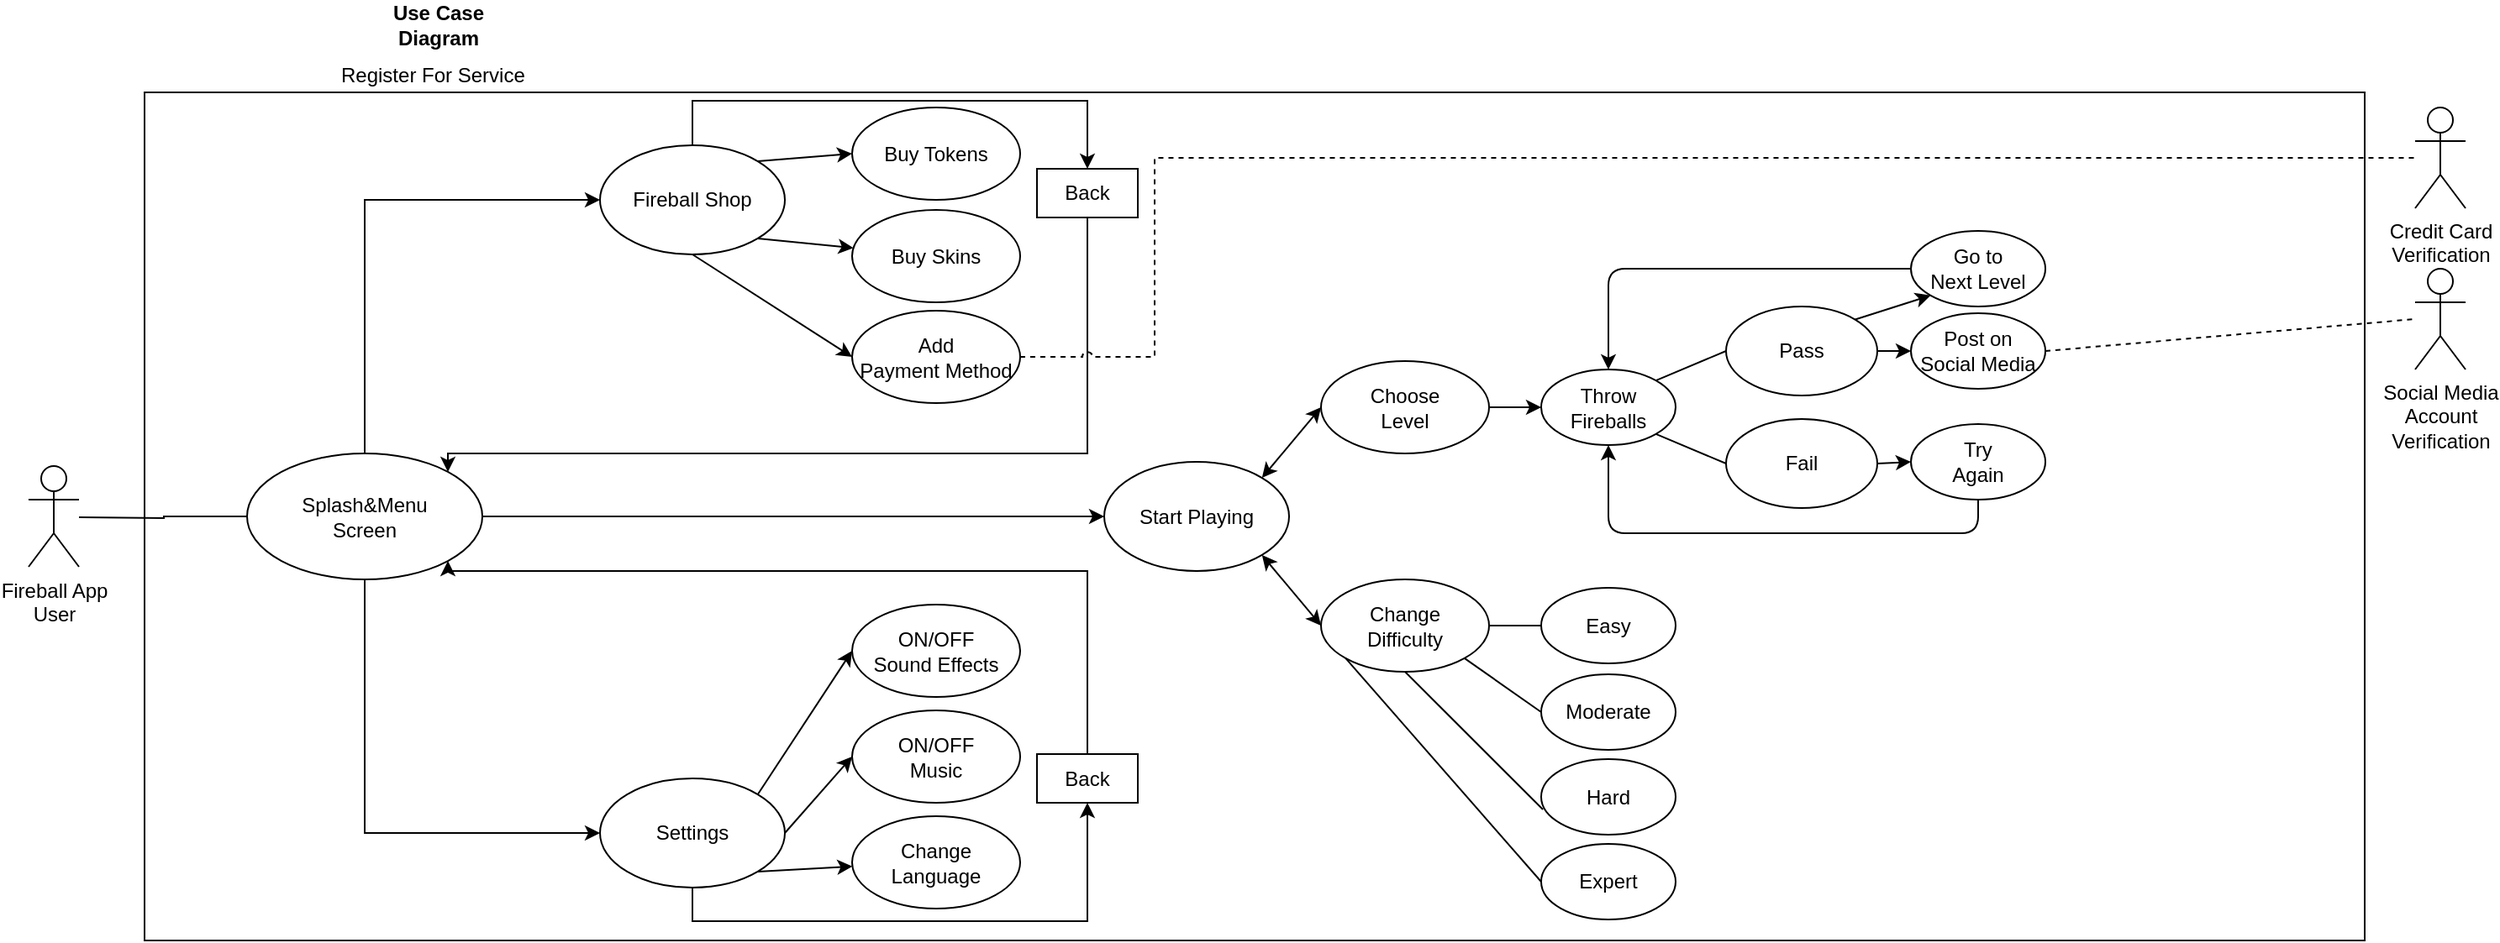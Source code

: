 <mxfile version="12.0.2" type="github" pages="3"><diagram id="cTUbQOvWyG2B0Lr92bh5" name="Use Case Diagram"><mxGraphModel dx="854" dy="436" grid="1" gridSize="10" guides="1" tooltips="1" connect="1" arrows="1" fold="1" page="1" pageScale="1" pageWidth="850" pageHeight="1100" math="0" shadow="0"><root><mxCell id="0"/><mxCell id="1" parent="0"/><mxCell id="_4yedkVjWcVxBJYHYsd4-2" value="Fireball App&lt;br&gt;User" style="shape=umlActor;verticalLabelPosition=bottom;labelBackgroundColor=#ffffff;verticalAlign=top;html=1;outlineConnect=0;fillColor=none;" vertex="1" parent="1"><mxGeometry x="140" y="507.5" width="30" height="60" as="geometry"/></mxCell><mxCell id="_4yedkVjWcVxBJYHYsd4-3" value="" style="rounded=0;whiteSpace=wrap;html=1;fillColor=none;" vertex="1" parent="1"><mxGeometry x="209" y="285" width="1321" height="505" as="geometry"/></mxCell><mxCell id="6F56PXVnFlKJZlSxRuzO-10" style="edgeStyle=orthogonalEdgeStyle;rounded=0;orthogonalLoop=1;jettySize=auto;html=1;exitX=0;exitY=0.5;exitDx=0;exitDy=0;endArrow=none;endFill=0;" edge="1" parent="1" source="_4yedkVjWcVxBJYHYsd4-5"><mxGeometry relative="1" as="geometry"><mxPoint x="170" y="538" as="targetPoint"/></mxGeometry></mxCell><mxCell id="6F56PXVnFlKJZlSxRuzO-11" style="edgeStyle=orthogonalEdgeStyle;rounded=0;orthogonalLoop=1;jettySize=auto;html=1;exitX=0.5;exitY=0;exitDx=0;exitDy=0;entryX=0;entryY=0.5;entryDx=0;entryDy=0;endArrow=classic;endFill=1;" edge="1" parent="1" source="_4yedkVjWcVxBJYHYsd4-5" target="6F56PXVnFlKJZlSxRuzO-8"><mxGeometry relative="1" as="geometry"/></mxCell><mxCell id="6F56PXVnFlKJZlSxRuzO-12" style="edgeStyle=orthogonalEdgeStyle;rounded=0;orthogonalLoop=1;jettySize=auto;html=1;exitX=0.5;exitY=1;exitDx=0;exitDy=0;entryX=0;entryY=0.5;entryDx=0;entryDy=0;endArrow=classic;endFill=1;" edge="1" parent="1" source="_4yedkVjWcVxBJYHYsd4-5" target="6F56PXVnFlKJZlSxRuzO-9"><mxGeometry relative="1" as="geometry"/></mxCell><mxCell id="6F56PXVnFlKJZlSxRuzO-13" style="edgeStyle=orthogonalEdgeStyle;rounded=0;orthogonalLoop=1;jettySize=auto;html=1;exitX=1;exitY=0.5;exitDx=0;exitDy=0;entryX=0;entryY=0.5;entryDx=0;entryDy=0;endArrow=classic;endFill=1;" edge="1" parent="1" source="_4yedkVjWcVxBJYHYsd4-5" target="6F56PXVnFlKJZlSxRuzO-3"><mxGeometry relative="1" as="geometry"/></mxCell><mxCell id="_4yedkVjWcVxBJYHYsd4-5" value="Splash&amp;amp;Menu&lt;br&gt;Screen" style="ellipse;whiteSpace=wrap;html=1;fillColor=none;" vertex="1" parent="1"><mxGeometry x="270" y="500" width="140" height="75" as="geometry"/></mxCell><mxCell id="_4yedkVjWcVxBJYHYsd4-6" value="Register For Service" style="text;html=1;resizable=0;points=[];autosize=1;align=left;verticalAlign=top;spacingTop=-4;" vertex="1" parent="1"><mxGeometry x="323.5" y="265" width="120" height="20" as="geometry"/></mxCell><mxCell id="_4yedkVjWcVxBJYHYsd4-11" value="Credit Card&lt;br&gt;Verification" style="shape=umlActor;verticalLabelPosition=bottom;labelBackgroundColor=#ffffff;verticalAlign=top;html=1;outlineConnect=0;fillColor=none;" vertex="1" parent="1"><mxGeometry x="1560" y="294" width="30" height="60" as="geometry"/></mxCell><mxCell id="_4yedkVjWcVxBJYHYsd4-23" value="Use Case Diagram" style="text;html=1;strokeColor=none;fillColor=none;align=center;verticalAlign=middle;whiteSpace=wrap;rounded=0;fontStyle=1" vertex="1" parent="1"><mxGeometry x="338.5" y="235" width="90" height="20" as="geometry"/></mxCell><mxCell id="6F56PXVnFlKJZlSxRuzO-53" style="edgeStyle=orthogonalEdgeStyle;rounded=1;jumpStyle=none;orthogonalLoop=1;jettySize=auto;html=1;exitX=1;exitY=1;exitDx=0;exitDy=0;entryX=1;entryY=1;entryDx=0;entryDy=0;endArrow=none;endFill=0;strokeColor=#000000;curved=1;" edge="1" parent="1" source="6F56PXVnFlKJZlSxRuzO-3" target="6F56PXVnFlKJZlSxRuzO-3"><mxGeometry relative="1" as="geometry"/></mxCell><mxCell id="6F56PXVnFlKJZlSxRuzO-3" value="Start Playing" style="ellipse;whiteSpace=wrap;html=1;fillColor=none;" vertex="1" parent="1"><mxGeometry x="780" y="505" width="110" height="65" as="geometry"/></mxCell><mxCell id="6F56PXVnFlKJZlSxRuzO-27" style="edgeStyle=none;rounded=0;orthogonalLoop=1;jettySize=auto;html=1;exitX=1;exitY=0;exitDx=0;exitDy=0;entryX=0;entryY=0.5;entryDx=0;entryDy=0;endArrow=classic;endFill=1;" edge="1" parent="1" source="6F56PXVnFlKJZlSxRuzO-8" target="6F56PXVnFlKJZlSxRuzO-17"><mxGeometry relative="1" as="geometry"/></mxCell><mxCell id="6F56PXVnFlKJZlSxRuzO-28" style="edgeStyle=none;rounded=0;orthogonalLoop=1;jettySize=auto;html=1;exitX=1;exitY=1;exitDx=0;exitDy=0;endArrow=classic;endFill=1;" edge="1" parent="1" source="6F56PXVnFlKJZlSxRuzO-8" target="6F56PXVnFlKJZlSxRuzO-18"><mxGeometry relative="1" as="geometry"/></mxCell><mxCell id="6F56PXVnFlKJZlSxRuzO-29" style="edgeStyle=orthogonalEdgeStyle;rounded=0;orthogonalLoop=1;jettySize=auto;html=1;exitX=0.5;exitY=0;exitDx=0;exitDy=0;entryX=0.5;entryY=0;entryDx=0;entryDy=0;endArrow=classic;endFill=1;" edge="1" parent="1" source="6F56PXVnFlKJZlSxRuzO-8" target="6F56PXVnFlKJZlSxRuzO-20"><mxGeometry relative="1" as="geometry"><Array as="points"><mxPoint x="535" y="290"/><mxPoint x="770" y="290"/></Array></mxGeometry></mxCell><mxCell id="6F56PXVnFlKJZlSxRuzO-32" style="rounded=0;orthogonalLoop=1;jettySize=auto;html=1;exitX=0.5;exitY=1;exitDx=0;exitDy=0;entryX=0;entryY=0.5;entryDx=0;entryDy=0;endArrow=classic;endFill=1;" edge="1" parent="1" source="6F56PXVnFlKJZlSxRuzO-8" target="6F56PXVnFlKJZlSxRuzO-31"><mxGeometry relative="1" as="geometry"/></mxCell><mxCell id="6F56PXVnFlKJZlSxRuzO-8" value="Fireball Shop" style="ellipse;whiteSpace=wrap;html=1;fillColor=none;" vertex="1" parent="1"><mxGeometry x="480" y="316.5" width="110" height="65" as="geometry"/></mxCell><mxCell id="6F56PXVnFlKJZlSxRuzO-23" style="edgeStyle=orthogonalEdgeStyle;rounded=0;orthogonalLoop=1;jettySize=auto;html=1;exitX=0.5;exitY=1;exitDx=0;exitDy=0;entryX=0.5;entryY=1;entryDx=0;entryDy=0;endArrow=classic;endFill=1;" edge="1" parent="1" source="6F56PXVnFlKJZlSxRuzO-9" target="6F56PXVnFlKJZlSxRuzO-19"><mxGeometry relative="1" as="geometry"/></mxCell><mxCell id="6F56PXVnFlKJZlSxRuzO-24" style="rounded=0;orthogonalLoop=1;jettySize=auto;html=1;exitX=1;exitY=1;exitDx=0;exitDy=0;endArrow=classic;endFill=1;" edge="1" parent="1" source="6F56PXVnFlKJZlSxRuzO-9" target="6F56PXVnFlKJZlSxRuzO-16"><mxGeometry relative="1" as="geometry"/></mxCell><mxCell id="6F56PXVnFlKJZlSxRuzO-25" style="edgeStyle=none;rounded=0;orthogonalLoop=1;jettySize=auto;html=1;exitX=1;exitY=0.5;exitDx=0;exitDy=0;entryX=0;entryY=0.5;entryDx=0;entryDy=0;endArrow=classic;endFill=1;" edge="1" parent="1" source="6F56PXVnFlKJZlSxRuzO-9" target="6F56PXVnFlKJZlSxRuzO-15"><mxGeometry relative="1" as="geometry"/></mxCell><mxCell id="6F56PXVnFlKJZlSxRuzO-26" style="edgeStyle=none;rounded=0;orthogonalLoop=1;jettySize=auto;html=1;exitX=1;exitY=0;exitDx=0;exitDy=0;entryX=0;entryY=0.5;entryDx=0;entryDy=0;endArrow=classic;endFill=1;" edge="1" parent="1" source="6F56PXVnFlKJZlSxRuzO-9" target="6F56PXVnFlKJZlSxRuzO-14"><mxGeometry relative="1" as="geometry"/></mxCell><mxCell id="6F56PXVnFlKJZlSxRuzO-9" value="Settings" style="ellipse;whiteSpace=wrap;html=1;fillColor=none;" vertex="1" parent="1"><mxGeometry x="480" y="693.5" width="110" height="65" as="geometry"/></mxCell><mxCell id="6F56PXVnFlKJZlSxRuzO-14" value="ON/OFF&lt;br&gt;Sound Effects" style="ellipse;whiteSpace=wrap;html=1;fillColor=none;" vertex="1" parent="1"><mxGeometry x="630" y="590" width="100" height="55" as="geometry"/></mxCell><mxCell id="6F56PXVnFlKJZlSxRuzO-15" value="ON/OFF&lt;br&gt;Music" style="ellipse;whiteSpace=wrap;html=1;fillColor=none;" vertex="1" parent="1"><mxGeometry x="630" y="653" width="100" height="55" as="geometry"/></mxCell><mxCell id="6F56PXVnFlKJZlSxRuzO-16" value="Change Language" style="ellipse;whiteSpace=wrap;html=1;fillColor=none;" vertex="1" parent="1"><mxGeometry x="630" y="716" width="100" height="55" as="geometry"/></mxCell><mxCell id="6F56PXVnFlKJZlSxRuzO-17" value="Buy Tokens&lt;span style=&quot;font-family: &amp;#34;helvetica&amp;#34; , &amp;#34;arial&amp;#34; , sans-serif ; font-size: 0px ; white-space: nowrap&quot;&gt;%3CmxGraphModel%3E%3Croot%3E%3CmxCell%20id%3D%220%22%2F%3E%3CmxCell%20id%3D%221%22%20parent%3D%220%22%2F%3E%3CmxCell%20id%3D%222%22%20value%3D%22ON%2FOFF%26lt%3Bbr%26gt%3BSound%20Effects%22%20style%3D%22ellipse%3BwhiteSpace%3Dwrap%3Bhtml%3D1%3BfillColor%3Dnone%3B%22%20vertex%3D%221%22%20parent%3D%221%22%3E%3CmxGeometry%20x%3D%22630%22%20y%3D%22606%22%20width%3D%22100%22%20height%3D%2255%22%20as%3D%22geometry%22%2F%3E%3C%2FmxCell%3E%3C%2Froot%3E%3C%2FmxGraphModel%3E&lt;/span&gt;" style="ellipse;whiteSpace=wrap;html=1;fillColor=none;" vertex="1" parent="1"><mxGeometry x="630" y="294" width="100" height="55" as="geometry"/></mxCell><mxCell id="6F56PXVnFlKJZlSxRuzO-18" value="Buy Skins" style="ellipse;whiteSpace=wrap;html=1;fillColor=none;" vertex="1" parent="1"><mxGeometry x="630" y="355" width="100" height="55" as="geometry"/></mxCell><mxCell id="6F56PXVnFlKJZlSxRuzO-22" style="edgeStyle=orthogonalEdgeStyle;rounded=0;orthogonalLoop=1;jettySize=auto;html=1;exitX=0.5;exitY=0;exitDx=0;exitDy=0;entryX=1;entryY=1;entryDx=0;entryDy=0;endArrow=classic;endFill=1;" edge="1" parent="1" source="6F56PXVnFlKJZlSxRuzO-19" target="_4yedkVjWcVxBJYHYsd4-5"><mxGeometry relative="1" as="geometry"><Array as="points"><mxPoint x="770" y="570"/><mxPoint x="390" y="570"/></Array></mxGeometry></mxCell><mxCell id="6F56PXVnFlKJZlSxRuzO-19" value="Back" style="rounded=0;whiteSpace=wrap;html=1;fillColor=none;" vertex="1" parent="1"><mxGeometry x="740" y="679" width="60" height="29" as="geometry"/></mxCell><mxCell id="6F56PXVnFlKJZlSxRuzO-21" style="edgeStyle=orthogonalEdgeStyle;rounded=0;orthogonalLoop=1;jettySize=auto;html=1;exitX=0.5;exitY=1;exitDx=0;exitDy=0;entryX=1;entryY=0;entryDx=0;entryDy=0;endArrow=classic;endFill=1;" edge="1" parent="1" source="6F56PXVnFlKJZlSxRuzO-20" target="_4yedkVjWcVxBJYHYsd4-5"><mxGeometry relative="1" as="geometry"><Array as="points"><mxPoint x="770" y="500"/><mxPoint x="390" y="500"/></Array></mxGeometry></mxCell><mxCell id="6F56PXVnFlKJZlSxRuzO-20" value="Back" style="rounded=0;whiteSpace=wrap;html=1;fillColor=none;" vertex="1" parent="1"><mxGeometry x="740" y="330.5" width="60" height="29" as="geometry"/></mxCell><mxCell id="6F56PXVnFlKJZlSxRuzO-34" style="edgeStyle=orthogonalEdgeStyle;rounded=0;orthogonalLoop=1;jettySize=auto;html=1;exitX=1;exitY=0.5;exitDx=0;exitDy=0;endArrow=none;endFill=0;strokeColor=#000000;jumpStyle=arc;dashed=1;" edge="1" parent="1" source="6F56PXVnFlKJZlSxRuzO-31" target="_4yedkVjWcVxBJYHYsd4-11"><mxGeometry relative="1" as="geometry"><Array as="points"><mxPoint x="810" y="443"/><mxPoint x="810" y="324"/></Array></mxGeometry></mxCell><mxCell id="6F56PXVnFlKJZlSxRuzO-31" value="Add&lt;br&gt;Payment Method" style="ellipse;whiteSpace=wrap;html=1;fillColor=none;" vertex="1" parent="1"><mxGeometry x="630" y="415" width="100" height="55" as="geometry"/></mxCell><mxCell id="6F56PXVnFlKJZlSxRuzO-67" style="edgeStyle=none;rounded=1;jumpStyle=none;orthogonalLoop=1;jettySize=auto;html=1;exitX=1;exitY=0.5;exitDx=0;exitDy=0;entryX=0;entryY=0.5;entryDx=0;entryDy=0;endArrow=classic;endFill=1;strokeColor=#000000;" edge="1" parent="1" source="6F56PXVnFlKJZlSxRuzO-37" target="6F56PXVnFlKJZlSxRuzO-60"><mxGeometry relative="1" as="geometry"/></mxCell><mxCell id="6F56PXVnFlKJZlSxRuzO-37" value="Choose&lt;br&gt;Level&lt;span style=&quot;font-family: &amp;#34;helvetica&amp;#34; , &amp;#34;arial&amp;#34; , sans-serif ; font-size: 0px ; white-space: nowrap&quot;&gt;%3CmxGraphModel%3E%3Croot%3E%3CmxCell%20id%3D%220%22%2F%3E%3CmxCell%20id%3D%221%22%20parent%3D%220%22%2F%3E%3CmxCell%20id%3D%222%22%20value%3D%22ON%2FOFF%26lt%3Bbr%26gt%3BSound%20Effects%22%20style%3D%22ellipse%3BwhiteSpace%3Dwrap%3Bhtml%3D1%3BfillColor%3Dnone%3B%22%20vertex%3D%221%22%20parent%3D%221%22%3E%3CmxGeometry%20x%3D%22565%22%20y%3D%22596%22%20width%3D%22100%22%20height%3D%2255%22%20as%3D%22geometry%22%2F%3E%3C%2FmxCell%3E%3C%2Froot%3E%3C%2FmxGraphModel%3E&lt;/span&gt;" style="ellipse;whiteSpace=wrap;html=1;fillColor=none;" vertex="1" parent="1"><mxGeometry x="909" y="445" width="100" height="55" as="geometry"/></mxCell><mxCell id="6F56PXVnFlKJZlSxRuzO-49" style="rounded=0;jumpStyle=arc;orthogonalLoop=1;jettySize=auto;html=1;exitX=1;exitY=0.5;exitDx=0;exitDy=0;entryX=0;entryY=0.5;entryDx=0;entryDy=0;endArrow=none;endFill=0;strokeColor=#000000;" edge="1" parent="1" source="6F56PXVnFlKJZlSxRuzO-41" target="6F56PXVnFlKJZlSxRuzO-42"><mxGeometry relative="1" as="geometry"/></mxCell><mxCell id="6F56PXVnFlKJZlSxRuzO-50" style="edgeStyle=none;rounded=0;jumpStyle=arc;orthogonalLoop=1;jettySize=auto;html=1;exitX=1;exitY=1;exitDx=0;exitDy=0;entryX=0;entryY=0.5;entryDx=0;entryDy=0;endArrow=none;endFill=0;strokeColor=#000000;" edge="1" parent="1" source="6F56PXVnFlKJZlSxRuzO-41" target="6F56PXVnFlKJZlSxRuzO-46"><mxGeometry relative="1" as="geometry"/></mxCell><mxCell id="6F56PXVnFlKJZlSxRuzO-51" style="edgeStyle=none;rounded=0;jumpStyle=arc;orthogonalLoop=1;jettySize=auto;html=1;exitX=0.5;exitY=1;exitDx=0;exitDy=0;entryX=0.013;entryY=0.667;entryDx=0;entryDy=0;entryPerimeter=0;endArrow=none;endFill=0;strokeColor=#000000;" edge="1" parent="1" source="6F56PXVnFlKJZlSxRuzO-41" target="6F56PXVnFlKJZlSxRuzO-45"><mxGeometry relative="1" as="geometry"/></mxCell><mxCell id="6F56PXVnFlKJZlSxRuzO-52" style="edgeStyle=none;rounded=0;jumpStyle=arc;orthogonalLoop=1;jettySize=auto;html=1;exitX=0;exitY=1;exitDx=0;exitDy=0;entryX=0;entryY=0.5;entryDx=0;entryDy=0;endArrow=none;endFill=0;strokeColor=#000000;" edge="1" parent="1" source="6F56PXVnFlKJZlSxRuzO-41" target="6F56PXVnFlKJZlSxRuzO-47"><mxGeometry relative="1" as="geometry"/></mxCell><mxCell id="6F56PXVnFlKJZlSxRuzO-41" value="Change&lt;br&gt;Difficulty" style="ellipse;whiteSpace=wrap;html=1;fillColor=none;" vertex="1" parent="1"><mxGeometry x="909" y="575" width="100" height="55" as="geometry"/></mxCell><mxCell id="6F56PXVnFlKJZlSxRuzO-42" value="Easy" style="ellipse;whiteSpace=wrap;html=1;fillColor=none;" vertex="1" parent="1"><mxGeometry x="1040" y="580" width="80" height="45" as="geometry"/></mxCell><mxCell id="6F56PXVnFlKJZlSxRuzO-45" value="Hard" style="ellipse;whiteSpace=wrap;html=1;fillColor=none;" vertex="1" parent="1"><mxGeometry x="1040" y="682" width="80" height="45" as="geometry"/></mxCell><mxCell id="6F56PXVnFlKJZlSxRuzO-46" value="Moderate" style="ellipse;whiteSpace=wrap;html=1;fillColor=none;" vertex="1" parent="1"><mxGeometry x="1040" y="631.5" width="80" height="45" as="geometry"/></mxCell><mxCell id="6F56PXVnFlKJZlSxRuzO-47" value="Expert" style="ellipse;whiteSpace=wrap;html=1;fillColor=none;" vertex="1" parent="1"><mxGeometry x="1040" y="732.5" width="80" height="45" as="geometry"/></mxCell><mxCell id="6F56PXVnFlKJZlSxRuzO-57" value="" style="endArrow=classic;startArrow=classic;html=1;strokeColor=#000000;exitX=1;exitY=1;exitDx=0;exitDy=0;entryX=0;entryY=0.5;entryDx=0;entryDy=0;" edge="1" parent="1" source="6F56PXVnFlKJZlSxRuzO-3" target="6F56PXVnFlKJZlSxRuzO-41"><mxGeometry width="50" height="50" relative="1" as="geometry"><mxPoint x="934" y="562.5" as="sourcePoint"/><mxPoint x="984" y="512.5" as="targetPoint"/></mxGeometry></mxCell><mxCell id="6F56PXVnFlKJZlSxRuzO-71" style="edgeStyle=none;rounded=1;jumpStyle=none;orthogonalLoop=1;jettySize=auto;html=1;exitX=1;exitY=1;exitDx=0;exitDy=0;entryX=0;entryY=0.5;entryDx=0;entryDy=0;endArrow=none;endFill=0;strokeColor=#000000;" edge="1" parent="1" source="6F56PXVnFlKJZlSxRuzO-60" target="6F56PXVnFlKJZlSxRuzO-64"><mxGeometry relative="1" as="geometry"/></mxCell><mxCell id="6F56PXVnFlKJZlSxRuzO-78" style="edgeStyle=none;rounded=1;jumpStyle=none;orthogonalLoop=1;jettySize=auto;html=1;exitX=1;exitY=0;exitDx=0;exitDy=0;entryX=0;entryY=0.5;entryDx=0;entryDy=0;endArrow=none;endFill=0;strokeColor=#000000;" edge="1" parent="1" source="6F56PXVnFlKJZlSxRuzO-60" target="6F56PXVnFlKJZlSxRuzO-63"><mxGeometry relative="1" as="geometry"/></mxCell><mxCell id="6F56PXVnFlKJZlSxRuzO-60" value="Throw Fireballs" style="ellipse;whiteSpace=wrap;html=1;fillColor=none;" vertex="1" parent="1"><mxGeometry x="1040" y="450" width="80" height="45" as="geometry"/></mxCell><mxCell id="6F56PXVnFlKJZlSxRuzO-82" style="edgeStyle=none;rounded=1;jumpStyle=none;orthogonalLoop=1;jettySize=auto;html=1;exitX=1;exitY=0;exitDx=0;exitDy=0;entryX=0;entryY=1;entryDx=0;entryDy=0;endArrow=classic;endFill=1;strokeColor=#000000;" edge="1" parent="1" source="6F56PXVnFlKJZlSxRuzO-63" target="6F56PXVnFlKJZlSxRuzO-81"><mxGeometry relative="1" as="geometry"/></mxCell><mxCell id="6F56PXVnFlKJZlSxRuzO-88" style="edgeStyle=orthogonalEdgeStyle;rounded=1;jumpStyle=none;orthogonalLoop=1;jettySize=auto;html=1;exitX=1;exitY=0.5;exitDx=0;exitDy=0;entryX=0;entryY=0.5;entryDx=0;entryDy=0;endArrow=classic;endFill=1;strokeColor=#000000;" edge="1" parent="1" source="6F56PXVnFlKJZlSxRuzO-63" target="6F56PXVnFlKJZlSxRuzO-80"><mxGeometry relative="1" as="geometry"/></mxCell><mxCell id="6F56PXVnFlKJZlSxRuzO-63" value="Pass" style="ellipse;whiteSpace=wrap;html=1;fillColor=none;" vertex="1" parent="1"><mxGeometry x="1150" y="412.5" width="90" height="53" as="geometry"/></mxCell><mxCell id="6F56PXVnFlKJZlSxRuzO-91" style="edgeStyle=none;rounded=1;jumpStyle=none;orthogonalLoop=1;jettySize=auto;html=1;exitX=1;exitY=0.5;exitDx=0;exitDy=0;entryX=0;entryY=0.5;entryDx=0;entryDy=0;endArrow=classic;endFill=1;strokeColor=#000000;" edge="1" parent="1" source="6F56PXVnFlKJZlSxRuzO-64" target="6F56PXVnFlKJZlSxRuzO-79"><mxGeometry relative="1" as="geometry"/></mxCell><mxCell id="6F56PXVnFlKJZlSxRuzO-64" value="Fail" style="ellipse;whiteSpace=wrap;html=1;fillColor=none;" vertex="1" parent="1"><mxGeometry x="1150" y="479.5" width="90" height="53" as="geometry"/></mxCell><mxCell id="6F56PXVnFlKJZlSxRuzO-66" value="Social Media&lt;br&gt;Account &lt;br&gt;Verification" style="shape=umlActor;verticalLabelPosition=bottom;labelBackgroundColor=#ffffff;verticalAlign=top;html=1;outlineConnect=0;fillColor=none;" vertex="1" parent="1"><mxGeometry x="1560" y="390" width="30" height="60" as="geometry"/></mxCell><mxCell id="6F56PXVnFlKJZlSxRuzO-87" style="edgeStyle=orthogonalEdgeStyle;rounded=1;jumpStyle=none;orthogonalLoop=1;jettySize=auto;html=1;exitX=0.5;exitY=1;exitDx=0;exitDy=0;entryX=0.5;entryY=1;entryDx=0;entryDy=0;endArrow=classic;endFill=1;strokeColor=#000000;" edge="1" parent="1" source="6F56PXVnFlKJZlSxRuzO-79" target="6F56PXVnFlKJZlSxRuzO-60"><mxGeometry relative="1" as="geometry"/></mxCell><mxCell id="6F56PXVnFlKJZlSxRuzO-79" value="Try&lt;br&gt;Again" style="ellipse;whiteSpace=wrap;html=1;fillColor=none;" vertex="1" parent="1"><mxGeometry x="1260" y="482.5" width="80" height="45" as="geometry"/></mxCell><mxCell id="6F56PXVnFlKJZlSxRuzO-89" style="rounded=1;jumpStyle=none;orthogonalLoop=1;jettySize=auto;html=1;exitX=1;exitY=0.5;exitDx=0;exitDy=0;endArrow=none;endFill=0;strokeColor=#000000;dashed=1;" edge="1" parent="1" source="6F56PXVnFlKJZlSxRuzO-80"><mxGeometry relative="1" as="geometry"><mxPoint x="1560" y="420" as="targetPoint"/></mxGeometry></mxCell><mxCell id="6F56PXVnFlKJZlSxRuzO-80" value="Post on&lt;br&gt;Social Media" style="ellipse;whiteSpace=wrap;html=1;fillColor=none;" vertex="1" parent="1"><mxGeometry x="1260" y="416.5" width="80" height="45" as="geometry"/></mxCell><mxCell id="6F56PXVnFlKJZlSxRuzO-84" style="edgeStyle=orthogonalEdgeStyle;rounded=1;jumpStyle=none;orthogonalLoop=1;jettySize=auto;html=1;exitX=0;exitY=0.5;exitDx=0;exitDy=0;entryX=0.5;entryY=0;entryDx=0;entryDy=0;endArrow=classic;endFill=1;strokeColor=#000000;" edge="1" parent="1" source="6F56PXVnFlKJZlSxRuzO-81" target="6F56PXVnFlKJZlSxRuzO-60"><mxGeometry relative="1" as="geometry"/></mxCell><mxCell id="6F56PXVnFlKJZlSxRuzO-81" value="Go to&lt;br&gt;Next Level" style="ellipse;whiteSpace=wrap;html=1;fillColor=none;" vertex="1" parent="1"><mxGeometry x="1260" y="367.5" width="80" height="45" as="geometry"/></mxCell><mxCell id="6F56PXVnFlKJZlSxRuzO-92" value="" style="endArrow=classic;startArrow=classic;html=1;strokeColor=#000000;exitX=1;exitY=0;exitDx=0;exitDy=0;entryX=0;entryY=0.5;entryDx=0;entryDy=0;" edge="1" parent="1" source="6F56PXVnFlKJZlSxRuzO-3" target="6F56PXVnFlKJZlSxRuzO-37"><mxGeometry width="50" height="50" relative="1" as="geometry"><mxPoint x="990" y="470" as="sourcePoint"/><mxPoint x="1040" y="420" as="targetPoint"/></mxGeometry></mxCell></root></mxGraphModel></diagram><diagram id="khtnJT2XTjbwV4lEF0HO" name="Domain Model"><mxGraphModel dx="1704" dy="436" grid="1" gridSize="10" guides="1" tooltips="1" connect="1" arrows="1" fold="1" page="1" pageScale="1" pageWidth="850" pageHeight="1100" math="0" shadow="0"><root><mxCell id="Dq08MTwCyVOmavlIm1Ob-0"/><mxCell id="Dq08MTwCyVOmavlIm1Ob-1" parent="Dq08MTwCyVOmavlIm1Ob-0"/><mxCell id="KwgacOmT1eJdhZJQ1ig6-0" style="edgeStyle=orthogonalEdgeStyle;curved=1;rounded=0;orthogonalLoop=1;jettySize=auto;html=1;exitX=1;exitY=0.5;exitDx=0;exitDy=0;entryX=0;entryY=0.5;entryDx=0;entryDy=0;endArrow=none;endFill=0;" edge="1" parent="Dq08MTwCyVOmavlIm1Ob-1" source="KwgacOmT1eJdhZJQ1ig6-1" target="KwgacOmT1eJdhZJQ1ig6-3"><mxGeometry relative="1" as="geometry"/></mxCell><mxCell id="KwgacOmT1eJdhZJQ1ig6-1" value="Credit&amp;nbsp;&lt;br&gt;Card&lt;br&gt;#" style="whiteSpace=wrap;html=1;aspect=fixed;fillColor=none;" vertex="1" parent="Dq08MTwCyVOmavlIm1Ob-1"><mxGeometry x="-655" y="265" width="80" height="80" as="geometry"/></mxCell><mxCell id="KwgacOmT1eJdhZJQ1ig6-2" style="edgeStyle=orthogonalEdgeStyle;rounded=0;orthogonalLoop=1;jettySize=auto;html=1;exitX=1;exitY=0.5;exitDx=0;exitDy=0;endArrow=none;endFill=0;" edge="1" parent="Dq08MTwCyVOmavlIm1Ob-1" source="KwgacOmT1eJdhZJQ1ig6-3" target="KwgacOmT1eJdhZJQ1ig6-4"><mxGeometry relative="1" as="geometry"/></mxCell><mxCell id="KwgacOmT1eJdhZJQ1ig6-3" value="Fireball&lt;br&gt;Character" style="whiteSpace=wrap;html=1;aspect=fixed;fillColor=none;" vertex="1" parent="Dq08MTwCyVOmavlIm1Ob-1"><mxGeometry x="-535" y="265" width="80" height="80" as="geometry"/></mxCell><mxCell id="KwgacOmT1eJdhZJQ1ig6-4" value="Repository" style="whiteSpace=wrap;html=1;aspect=fixed;fillColor=none;" vertex="1" parent="Dq08MTwCyVOmavlIm1Ob-1"><mxGeometry x="-415" y="265" width="80" height="80" as="geometry"/></mxCell><mxCell id="KwgacOmT1eJdhZJQ1ig6-5" style="edgeStyle=orthogonalEdgeStyle;rounded=0;orthogonalLoop=1;jettySize=auto;html=1;exitX=0.5;exitY=0;exitDx=0;exitDy=0;entryX=0.25;entryY=1;entryDx=0;entryDy=0;endArrow=none;endFill=0;" edge="1" parent="Dq08MTwCyVOmavlIm1Ob-1" source="KwgacOmT1eJdhZJQ1ig6-6" target="KwgacOmT1eJdhZJQ1ig6-3"><mxGeometry relative="1" as="geometry"/></mxCell><mxCell id="KwgacOmT1eJdhZJQ1ig6-6" value="Driver's&lt;br&gt;License&lt;br&gt;#" style="whiteSpace=wrap;html=1;aspect=fixed;fillColor=none;" vertex="1" parent="Dq08MTwCyVOmavlIm1Ob-1"><mxGeometry x="-655" y="385" width="80" height="80" as="geometry"/></mxCell><mxCell id="KwgacOmT1eJdhZJQ1ig6-7" style="edgeStyle=orthogonalEdgeStyle;rounded=0;orthogonalLoop=1;jettySize=auto;html=1;exitX=0.5;exitY=0;exitDx=0;exitDy=0;entryX=0.5;entryY=1;entryDx=0;entryDy=0;endArrow=none;endFill=0;" edge="1" parent="Dq08MTwCyVOmavlIm1Ob-1" source="KwgacOmT1eJdhZJQ1ig6-8" target="KwgacOmT1eJdhZJQ1ig6-3"><mxGeometry relative="1" as="geometry"/></mxCell><mxCell id="KwgacOmT1eJdhZJQ1ig6-8" value="Insurance&lt;br&gt;Policy" style="whiteSpace=wrap;html=1;aspect=fixed;fillColor=none;" vertex="1" parent="Dq08MTwCyVOmavlIm1Ob-1"><mxGeometry x="-535" y="385" width="80" height="80" as="geometry"/></mxCell><mxCell id="KwgacOmT1eJdhZJQ1ig6-9" style="edgeStyle=orthogonalEdgeStyle;rounded=0;orthogonalLoop=1;jettySize=auto;html=1;exitX=0.5;exitY=0;exitDx=0;exitDy=0;entryX=0.75;entryY=1;entryDx=0;entryDy=0;endArrow=none;endFill=0;" edge="1" parent="Dq08MTwCyVOmavlIm1Ob-1" source="KwgacOmT1eJdhZJQ1ig6-10" target="KwgacOmT1eJdhZJQ1ig6-3"><mxGeometry relative="1" as="geometry"/></mxCell><mxCell id="KwgacOmT1eJdhZJQ1ig6-10" value="Liability&lt;br&gt;Release" style="whiteSpace=wrap;html=1;aspect=fixed;fillColor=none;" vertex="1" parent="Dq08MTwCyVOmavlIm1Ob-1"><mxGeometry x="-415" y="385" width="80" height="80" as="geometry"/></mxCell><mxCell id="KwgacOmT1eJdhZJQ1ig6-11" value="&lt;b&gt;&lt;u&gt;Cardinality&lt;/u&gt;&lt;/b&gt;&lt;br&gt;1&amp;nbsp; 2&amp;nbsp; 8&lt;br&gt;1..5&amp;nbsp; 0..8&lt;br&gt;*&lt;br&gt;1..*&amp;nbsp; 0..*&amp;nbsp; *" style="text;html=1;align=center;verticalAlign=middle;whiteSpace=wrap;rounded=0;fillColor=#fff2cc;strokeColor=#d6b656;" vertex="1" parent="Dq08MTwCyVOmavlIm1Ob-1"><mxGeometry x="-285" y="295" width="90" height="100" as="geometry"/></mxCell><mxCell id="KwgacOmT1eJdhZJQ1ig6-12" value="1&lt;span style=&quot;font-family: &amp;#34;helvetica&amp;#34; , &amp;#34;arial&amp;#34; , sans-serif ; font-size: 0px ; white-space: nowrap&quot;&gt;%3CmxGraphModel%3E%3Croot%3E%3CmxCell%20id%3D%220%22%2F%3E%3CmxCell%20id%3D%221%22%20parent%3D%220%22%2F%3E%3CmxCell%20id%3D%222%22%20value%3D%22Credit%26amp%3Bnbsp%3B%26lt%3Bbr%26gt%3BCard%22%20style%3D%22whiteSpace%3Dwrap%3Bhtml%3D1%3Baspect%3Dfixed%3BfillColor%3Dnone%3B%22%20vertex%3D%221%22%20parent%3D%221%22%3E%3CmxGeometry%20x%3D%22120%22%20y%3D%22640%22%20width%3D%2280%22%20height%3D%2280%22%20as%3D%22geometry%22%2F%3E%3C%2FmxCell%3E%3CmxCell%20id%3D%223%22%20value%3D%22Credit%26amp%3Bnbsp%3B%26lt%3Bbr%26gt%3BCard%22%20style%3D%22whiteSpace%3Dwrap%3Bhtml%3D1%3Baspect%3Dfixed%3BfillColor%3Dnone%3B%22%20vertex%3D%221%22%20parent%3D%221%22%3E%3CmxGeometry%20x%3D%22240%22%20y%3D%22640%22%20width%3D%2280%22%20height%3D%2280%22%20as%3D%22geometry%22%2F%3E%3C%2FmxCell%3E%3CmxCell%20id%3D%224%22%20value%3D%22Credit%26amp%3Bnbsp%3B%26lt%3Bbr%26gt%3BCard%22%20style%3D%22whiteSpace%3Dwrap%3Bhtml%3D1%3Baspect%3Dfixed%3BfillColor%3Dnone%3B%22%20vertex%3D%221%22%20parent%3D%221%22%3E%3CmxGeometry%20x%3D%22360%22%20y%3D%22640%22%20width%3D%2280%22%20height%3D%2280%22%20as%3D%22geometry%22%2F%3E%3C%2FmxCell%3E%3C%2Froot%3E%3C%2FmxGraphModel%3E&lt;/span&gt;" style="text;html=1;strokeColor=none;fillColor=none;align=center;verticalAlign=middle;whiteSpace=wrap;rounded=0;" vertex="1" parent="Dq08MTwCyVOmavlIm1Ob-1"><mxGeometry x="-635" y="365" width="20" height="20" as="geometry"/></mxCell><mxCell id="KwgacOmT1eJdhZJQ1ig6-13" value="1&lt;span style=&quot;font-family: &amp;#34;helvetica&amp;#34; , &amp;#34;arial&amp;#34; , sans-serif ; font-size: 0px ; white-space: nowrap&quot;&gt;%3CmxGraphModel%3E%3Croot%3E%3CmxCell%20id%3D%220%22%2F%3E%3CmxCell%20id%3D%221%22%20parent%3D%220%22%2F%3E%3CmxCell%20id%3D%222%22%20value%3D%22Credit%26amp%3Bnbsp%3B%26lt%3Bbr%26gt%3BCard%22%20style%3D%22whiteSpace%3Dwrap%3Bhtml%3D1%3Baspect%3Dfixed%3BfillColor%3Dnone%3B%22%20vertex%3D%221%22%20parent%3D%221%22%3E%3CmxGeometry%20x%3D%22120%22%20y%3D%22640%22%20width%3D%2280%22%20height%3D%2280%22%20as%3D%22geometry%22%2F%3E%3C%2FmxCell%3E%3CmxCell%20id%3D%223%22%20value%3D%22Credit%26amp%3Bnbsp%3B%26lt%3Bbr%26gt%3BCard%22%20style%3D%22whiteSpace%3Dwrap%3Bhtml%3D1%3Baspect%3Dfixed%3BfillColor%3Dnone%3B%22%20vertex%3D%221%22%20parent%3D%221%22%3E%3CmxGeometry%20x%3D%22240%22%20y%3D%22640%22%20width%3D%2280%22%20height%3D%2280%22%20as%3D%22geometry%22%2F%3E%3C%2FmxCell%3E%3CmxCell%20id%3D%224%22%20value%3D%22Credit%26amp%3Bnbsp%3B%26lt%3Bbr%26gt%3BCard%22%20style%3D%22whiteSpace%3Dwrap%3Bhtml%3D1%3Baspect%3Dfixed%3BfillColor%3Dnone%3B%22%20vertex%3D%221%22%20parent%3D%221%22%3E%3CmxGeometry%20x%3D%22360%22%20y%3D%22640%22%20width%3D%2280%22%20height%3D%2280%22%20as%3D%22geometry%22%2F%3E%3C%2FmxCell%3E%3C%2Froot%3E%3C%2FmxGraphModel%3E&lt;/span&gt;" style="text;html=1;strokeColor=none;fillColor=none;align=center;verticalAlign=middle;whiteSpace=wrap;rounded=0;" vertex="1" parent="Dq08MTwCyVOmavlIm1Ob-1"><mxGeometry x="-535" y="345" width="20" height="20" as="geometry"/></mxCell><mxCell id="KwgacOmT1eJdhZJQ1ig6-14" value="1&lt;span style=&quot;font-family: &amp;#34;helvetica&amp;#34; , &amp;#34;arial&amp;#34; , sans-serif ; font-size: 0px ; white-space: nowrap&quot;&gt;%3CmxGraphModel%3E%3Croot%3E%3CmxCell%20id%3D%220%22%2F%3E%3CmxCell%20id%3D%221%22%20parent%3D%220%22%2F%3E%3CmxCell%20id%3D%222%22%20value%3D%22Credit%26amp%3Bnbsp%3B%26lt%3Bbr%26gt%3BCard%22%20style%3D%22whiteSpace%3Dwrap%3Bhtml%3D1%3Baspect%3Dfixed%3BfillColor%3Dnone%3B%22%20vertex%3D%221%22%20parent%3D%221%22%3E%3CmxGeometry%20x%3D%22120%22%20y%3D%22640%22%20width%3D%2280%22%20height%3D%2280%22%20as%3D%22geometry%22%2F%3E%3C%2FmxCell%3E%3CmxCell%20id%3D%223%22%20value%3D%22Credit%26amp%3Bnbsp%3B%26lt%3Bbr%26gt%3BCard%22%20style%3D%22whiteSpace%3Dwrap%3Bhtml%3D1%3Baspect%3Dfixed%3BfillColor%3Dnone%3B%22%20vertex%3D%221%22%20parent%3D%221%22%3E%3CmxGeometry%20x%3D%22240%22%20y%3D%22640%22%20width%3D%2280%22%20height%3D%2280%22%20as%3D%22geometry%22%2F%3E%3C%2FmxCell%3E%3CmxCell%20id%3D%224%22%20value%3D%22Credit%26amp%3Bnbsp%3B%26lt%3Bbr%26gt%3BCard%22%20style%3D%22whiteSpace%3Dwrap%3Bhtml%3D1%3Baspect%3Dfixed%3BfillColor%3Dnone%3B%22%20vertex%3D%221%22%20parent%3D%221%22%3E%3CmxGeometry%20x%3D%22360%22%20y%3D%22640%22%20width%3D%2280%22%20height%3D%2280%22%20as%3D%22geometry%22%2F%3E%3C%2FmxCell%3E%3C%2Froot%3E%3C%2FmxGraphModel%3E&lt;/span&gt;" style="text;html=1;strokeColor=none;fillColor=none;align=center;verticalAlign=middle;whiteSpace=wrap;rounded=0;" vertex="1" parent="Dq08MTwCyVOmavlIm1Ob-1"><mxGeometry x="-515" y="365" width="20" height="20" as="geometry"/></mxCell><mxCell id="KwgacOmT1eJdhZJQ1ig6-15" value="1&lt;span style=&quot;font-family: &amp;#34;helvetica&amp;#34; , &amp;#34;arial&amp;#34; , sans-serif ; font-size: 0px ; white-space: nowrap&quot;&gt;%3CmxGraphModel%3E%3Croot%3E%3CmxCell%20id%3D%220%22%2F%3E%3CmxCell%20id%3D%221%22%20parent%3D%220%22%2F%3E%3CmxCell%20id%3D%222%22%20value%3D%22Credit%26amp%3Bnbsp%3B%26lt%3Bbr%26gt%3BCard%22%20style%3D%22whiteSpace%3Dwrap%3Bhtml%3D1%3Baspect%3Dfixed%3BfillColor%3Dnone%3B%22%20vertex%3D%221%22%20parent%3D%221%22%3E%3CmxGeometry%20x%3D%22120%22%20y%3D%22640%22%20width%3D%2280%22%20height%3D%2280%22%20as%3D%22geometry%22%2F%3E%3C%2FmxCell%3E%3CmxCell%20id%3D%223%22%20value%3D%22Credit%26amp%3Bnbsp%3B%26lt%3Bbr%26gt%3BCard%22%20style%3D%22whiteSpace%3Dwrap%3Bhtml%3D1%3Baspect%3Dfixed%3BfillColor%3Dnone%3B%22%20vertex%3D%221%22%20parent%3D%221%22%3E%3CmxGeometry%20x%3D%22240%22%20y%3D%22640%22%20width%3D%2280%22%20height%3D%2280%22%20as%3D%22geometry%22%2F%3E%3C%2FmxCell%3E%3CmxCell%20id%3D%224%22%20value%3D%22Credit%26amp%3Bnbsp%3B%26lt%3Bbr%26gt%3BCard%22%20style%3D%22whiteSpace%3Dwrap%3Bhtml%3D1%3Baspect%3Dfixed%3BfillColor%3Dnone%3B%22%20vertex%3D%221%22%20parent%3D%221%22%3E%3CmxGeometry%20x%3D%22360%22%20y%3D%22640%22%20width%3D%2280%22%20height%3D%2280%22%20as%3D%22geometry%22%2F%3E%3C%2FmxCell%3E%3C%2Froot%3E%3C%2FmxGraphModel%3E&lt;/span&gt;" style="text;html=1;strokeColor=none;fillColor=none;align=center;verticalAlign=middle;whiteSpace=wrap;rounded=0;" vertex="1" parent="Dq08MTwCyVOmavlIm1Ob-1"><mxGeometry x="-495" y="345" width="20" height="20" as="geometry"/></mxCell><mxCell id="KwgacOmT1eJdhZJQ1ig6-16" value="1&lt;span style=&quot;font-family: &amp;#34;helvetica&amp;#34; , &amp;#34;arial&amp;#34; , sans-serif ; font-size: 0px ; white-space: nowrap&quot;&gt;%3CmxGraphModel%3E%3Croot%3E%3CmxCell%20id%3D%220%22%2F%3E%3CmxCell%20id%3D%221%22%20parent%3D%220%22%2F%3E%3CmxCell%20id%3D%222%22%20value%3D%22Credit%26amp%3Bnbsp%3B%26lt%3Bbr%26gt%3BCard%22%20style%3D%22whiteSpace%3Dwrap%3Bhtml%3D1%3Baspect%3Dfixed%3BfillColor%3Dnone%3B%22%20vertex%3D%221%22%20parent%3D%221%22%3E%3CmxGeometry%20x%3D%22120%22%20y%3D%22640%22%20width%3D%2280%22%20height%3D%2280%22%20as%3D%22geometry%22%2F%3E%3C%2FmxCell%3E%3CmxCell%20id%3D%223%22%20value%3D%22Credit%26amp%3Bnbsp%3B%26lt%3Bbr%26gt%3BCard%22%20style%3D%22whiteSpace%3Dwrap%3Bhtml%3D1%3Baspect%3Dfixed%3BfillColor%3Dnone%3B%22%20vertex%3D%221%22%20parent%3D%221%22%3E%3CmxGeometry%20x%3D%22240%22%20y%3D%22640%22%20width%3D%2280%22%20height%3D%2280%22%20as%3D%22geometry%22%2F%3E%3C%2FmxCell%3E%3CmxCell%20id%3D%224%22%20value%3D%22Credit%26amp%3Bnbsp%3B%26lt%3Bbr%26gt%3BCard%22%20style%3D%22whiteSpace%3Dwrap%3Bhtml%3D1%3Baspect%3Dfixed%3BfillColor%3Dnone%3B%22%20vertex%3D%221%22%20parent%3D%221%22%3E%3CmxGeometry%20x%3D%22360%22%20y%3D%22640%22%20width%3D%2280%22%20height%3D%2280%22%20as%3D%22geometry%22%2F%3E%3C%2FmxCell%3E%3C%2Froot%3E%3C%2FmxGraphModel%3E&lt;/span&gt;" style="text;html=1;strokeColor=none;fillColor=none;align=center;verticalAlign=middle;whiteSpace=wrap;rounded=0;" vertex="1" parent="Dq08MTwCyVOmavlIm1Ob-1"><mxGeometry x="-475" y="345" width="20" height="20" as="geometry"/></mxCell><mxCell id="KwgacOmT1eJdhZJQ1ig6-17" value="1&lt;span style=&quot;font-family: &amp;#34;helvetica&amp;#34; , &amp;#34;arial&amp;#34; , sans-serif ; font-size: 0px ; white-space: nowrap&quot;&gt;%3CmxGraphModel%3E%3Croot%3E%3CmxCell%20id%3D%220%22%2F%3E%3CmxCell%20id%3D%221%22%20parent%3D%220%22%2F%3E%3CmxCell%20id%3D%222%22%20value%3D%22Credit%26amp%3Bnbsp%3B%26lt%3Bbr%26gt%3BCard%22%20style%3D%22whiteSpace%3Dwrap%3Bhtml%3D1%3Baspect%3Dfixed%3BfillColor%3Dnone%3B%22%20vertex%3D%221%22%20parent%3D%221%22%3E%3CmxGeometry%20x%3D%22120%22%20y%3D%22640%22%20width%3D%2280%22%20height%3D%2280%22%20as%3D%22geometry%22%2F%3E%3C%2FmxCell%3E%3CmxCell%20id%3D%223%22%20value%3D%22Credit%26amp%3Bnbsp%3B%26lt%3Bbr%26gt%3BCard%22%20style%3D%22whiteSpace%3Dwrap%3Bhtml%3D1%3Baspect%3Dfixed%3BfillColor%3Dnone%3B%22%20vertex%3D%221%22%20parent%3D%221%22%3E%3CmxGeometry%20x%3D%22240%22%20y%3D%22640%22%20width%3D%2280%22%20height%3D%2280%22%20as%3D%22geometry%22%2F%3E%3C%2FmxCell%3E%3CmxCell%20id%3D%224%22%20value%3D%22Credit%26amp%3Bnbsp%3B%26lt%3Bbr%26gt%3BCard%22%20style%3D%22whiteSpace%3Dwrap%3Bhtml%3D1%3Baspect%3Dfixed%3BfillColor%3Dnone%3B%22%20vertex%3D%221%22%20parent%3D%221%22%3E%3CmxGeometry%20x%3D%22360%22%20y%3D%22640%22%20width%3D%2280%22%20height%3D%2280%22%20as%3D%22geometry%22%2F%3E%3C%2FmxCell%3E%3C%2Froot%3E%3C%2FmxGraphModel%3E&lt;/span&gt;" style="text;html=1;strokeColor=none;fillColor=none;align=center;verticalAlign=middle;whiteSpace=wrap;rounded=0;" vertex="1" parent="Dq08MTwCyVOmavlIm1Ob-1"><mxGeometry x="-375" y="365" width="20" height="20" as="geometry"/></mxCell><mxCell id="KwgacOmT1eJdhZJQ1ig6-18" value="1&lt;span style=&quot;font-family: &amp;#34;helvetica&amp;#34; , &amp;#34;arial&amp;#34; , sans-serif ; font-size: 0px ; white-space: nowrap&quot;&gt;%3CmxGraphModel%3E%3Croot%3E%3CmxCell%20id%3D%220%22%2F%3E%3CmxCell%20id%3D%221%22%20parent%3D%220%22%2F%3E%3CmxCell%20id%3D%222%22%20value%3D%22Credit%26amp%3Bnbsp%3B%26lt%3Bbr%26gt%3BCard%22%20style%3D%22whiteSpace%3Dwrap%3Bhtml%3D1%3Baspect%3Dfixed%3BfillColor%3Dnone%3B%22%20vertex%3D%221%22%20parent%3D%221%22%3E%3CmxGeometry%20x%3D%22120%22%20y%3D%22640%22%20width%3D%2280%22%20height%3D%2280%22%20as%3D%22geometry%22%2F%3E%3C%2FmxCell%3E%3CmxCell%20id%3D%223%22%20value%3D%22Credit%26amp%3Bnbsp%3B%26lt%3Bbr%26gt%3BCard%22%20style%3D%22whiteSpace%3Dwrap%3Bhtml%3D1%3Baspect%3Dfixed%3BfillColor%3Dnone%3B%22%20vertex%3D%221%22%20parent%3D%221%22%3E%3CmxGeometry%20x%3D%22240%22%20y%3D%22640%22%20width%3D%2280%22%20height%3D%2280%22%20as%3D%22geometry%22%2F%3E%3C%2FmxCell%3E%3CmxCell%20id%3D%224%22%20value%3D%22Credit%26amp%3Bnbsp%3B%26lt%3Bbr%26gt%3BCard%22%20style%3D%22whiteSpace%3Dwrap%3Bhtml%3D1%3Baspect%3Dfixed%3BfillColor%3Dnone%3B%22%20vertex%3D%221%22%20parent%3D%221%22%3E%3CmxGeometry%20x%3D%22360%22%20y%3D%22640%22%20width%3D%2280%22%20height%3D%2280%22%20as%3D%22geometry%22%2F%3E%3C%2FmxCell%3E%3C%2Froot%3E%3C%2FmxGraphModel%3E&lt;/span&gt;" style="text;html=1;strokeColor=none;fillColor=none;align=center;verticalAlign=middle;whiteSpace=wrap;rounded=0;" vertex="1" parent="Dq08MTwCyVOmavlIm1Ob-1"><mxGeometry x="-435" y="285" width="20" height="20" as="geometry"/></mxCell><mxCell id="KwgacOmT1eJdhZJQ1ig6-19" value="1&lt;span style=&quot;font-family: &amp;#34;helvetica&amp;#34; , &amp;#34;arial&amp;#34; , sans-serif ; font-size: 0px ; white-space: nowrap&quot;&gt;%3CmxGraphModel%3E%3Croot%3E%3CmxCell%20id%3D%220%22%2F%3E%3CmxCell%20id%3D%221%22%20parent%3D%220%22%2F%3E%3CmxCell%20id%3D%222%22%20value%3D%22Credit%26amp%3Bnbsp%3B%26lt%3Bbr%26gt%3BCard%22%20style%3D%22whiteSpace%3Dwrap%3Bhtml%3D1%3Baspect%3Dfixed%3BfillColor%3Dnone%3B%22%20vertex%3D%221%22%20parent%3D%221%22%3E%3CmxGeometry%20x%3D%22120%22%20y%3D%22640%22%20width%3D%2280%22%20height%3D%2280%22%20as%3D%22geometry%22%2F%3E%3C%2FmxCell%3E%3CmxCell%20id%3D%223%22%20value%3D%22Credit%26amp%3Bnbsp%3B%26lt%3Bbr%26gt%3BCard%22%20style%3D%22whiteSpace%3Dwrap%3Bhtml%3D1%3Baspect%3Dfixed%3BfillColor%3Dnone%3B%22%20vertex%3D%221%22%20parent%3D%221%22%3E%3CmxGeometry%20x%3D%22240%22%20y%3D%22640%22%20width%3D%2280%22%20height%3D%2280%22%20as%3D%22geometry%22%2F%3E%3C%2FmxCell%3E%3CmxCell%20id%3D%224%22%20value%3D%22Credit%26amp%3Bnbsp%3B%26lt%3Bbr%26gt%3BCard%22%20style%3D%22whiteSpace%3Dwrap%3Bhtml%3D1%3Baspect%3Dfixed%3BfillColor%3Dnone%3B%22%20vertex%3D%221%22%20parent%3D%221%22%3E%3CmxGeometry%20x%3D%22360%22%20y%3D%22640%22%20width%3D%2280%22%20height%3D%2280%22%20as%3D%22geometry%22%2F%3E%3C%2FmxCell%3E%3C%2Froot%3E%3C%2FmxGraphModel%3E&lt;/span&gt;" style="text;html=1;strokeColor=none;fillColor=none;align=center;verticalAlign=middle;whiteSpace=wrap;rounded=0;" vertex="1" parent="Dq08MTwCyVOmavlIm1Ob-1"><mxGeometry x="-555" y="285" width="20" height="20" as="geometry"/></mxCell><mxCell id="KwgacOmT1eJdhZJQ1ig6-20" value="1..*&lt;span style=&quot;font-family: &amp;#34;helvetica&amp;#34; , &amp;#34;arial&amp;#34; , sans-serif ; font-size: 0px ; white-space: nowrap&quot;&gt;..3CmxGraphModel%3E%3Croot%3E%3CmxCell%20id%3D%220%22%2F%3E%3CmxCell%20id%3D%221%22%20parent%3D%220%22%2F%3E%3CmxCell%20id%3D%222%22%20value%3D%22Credit%26amp%3Bnbsp%3B%26lt%3Bbr%26gt%3BCard%22%20style%3D%22whiteSpace%3Dwrap%3Bhtml%3D1%3Baspect%3Dfixed%3BfillColor%3Dnone%3B%22%20vertex%3D%221%22%20parent%3D%221%22%3E%3CmxGeometry%20x%3D%22120%22%20y%3D%22640%22%20width%3D%2280%22%20height%3D%2280%22%20as%3D%22geometry%22%2F%3E%3C%2FmxCell%3E%3CmxCell%20id%3D%223%22%20value%3D%22Credit%26amp%3Bnbsp%3B%26lt%3Bbr%26gt%3BCard%22%20style%3D%22whiteSpace%3Dwrap%3Bhtml%3D1%3Baspect%3Dfixed%3BfillColor%3Dnone%3B%22%20vertex%3D%221%22%20parent%3D%221%22%3E%3CmxGeometry%20x%3D%22240%22%20y%3D%22640%22%20width%3D%2280%22%20height%3D%2280%22%20as%3D%22geometry%22%2F%3E%3C%2FmxCell%3E%3CmxCell%20id%3D%224%22%20value%3D%22Credit%26amp%3Bnbsp%3B%26lt%3Bbr%26gt%3BCard%22%20style%3D%22whiteSpace%3Dwrap%3Bhtml%3D1%3Baspect%3Dfixed%3BfillColor%3Dnone%3B%22%20vertex%3D%221%22%20parent%3D%221%22%3E%3CmxGeometry%20x%3D%22360%22%20y%3D%22640%22%20width%3D%2280%22%20height%3D%2280%22%20as%3D%22geometry%22%2F%3E%3C%2FmxCell%3E%3C%2Froot%3E%3C%2FmxGraphModel%3E.....&lt;/span&gt;" style="text;html=1;strokeColor=none;fillColor=none;align=center;verticalAlign=middle;whiteSpace=wrap;rounded=0;" vertex="1" parent="Dq08MTwCyVOmavlIm1Ob-1"><mxGeometry x="-575" y="305" width="30" height="20" as="geometry"/></mxCell><mxCell id="KwgacOmT1eJdhZJQ1ig6-21" value="1..*&lt;span style=&quot;font-family: &amp;#34;helvetica&amp;#34; , &amp;#34;arial&amp;#34; , sans-serif ; font-size: 0px ; white-space: nowrap&quot;&gt;..3CmxGraphModel%3E%3Croot%3E%3CmxCell%20id%3D%220%22%2F%3E%3CmxCell%20id%3D%221%22%20parent%3D%220%22%2F%3E%3CmxCell%20id%3D%222%22%20value%3D%22Credit%26amp%3Bnbsp%3B%26lt%3Bbr%26gt%3BCard%22%20style%3D%22whiteSpace%3Dwrap%3Bhtml%3D1%3Baspect%3Dfixed%3BfillColor%3Dnone%3B%22%20vertex%3D%221%22%20parent%3D%221%22%3E%3CmxGeometry%20x%3D%22120%22%20y%3D%22640%22%20width%3D%2280%22%20height%3D%2280%22%20as%3D%22geometry%22%2F%3E%3C%2FmxCell%3E%3CmxCell%20id%3D%223%22%20value%3D%22Credit%26amp%3Bnbsp%3B%26lt%3Bbr%26gt%3BCard%22%20style%3D%22whiteSpace%3Dwrap%3Bhtml%3D1%3Baspect%3Dfixed%3BfillColor%3Dnone%3B%22%20vertex%3D%221%22%20parent%3D%221%22%3E%3CmxGeometry%20x%3D%22240%22%20y%3D%22640%22%20width%3D%2280%22%20height%3D%2280%22%20as%3D%22geometry%22%2F%3E%3C%2FmxCell%3E%3CmxCell%20id%3D%224%22%20value%3D%22Credit%26amp%3Bnbsp%3B%26lt%3Bbr%26gt%3BCard%22%20style%3D%22whiteSpace%3Dwrap%3Bhtml%3D1%3Baspect%3Dfixed%3BfillColor%3Dnone%3B%22%20vertex%3D%221%22%20parent%3D%221%22%3E%3CmxGeometry%20x%3D%22360%22%20y%3D%22640%22%20width%3D%2280%22%20height%3D%2280%22%20as%3D%22geometry%22%2F%3E%3C%2FmxCell%3E%3C%2Froot%3E%3C%2FmxGraphModel%3E.....&lt;/span&gt;" style="text;html=1;strokeColor=none;fillColor=none;align=center;verticalAlign=middle;whiteSpace=wrap;rounded=0;" vertex="1" parent="Dq08MTwCyVOmavlIm1Ob-1"><mxGeometry x="-455" y="305" width="30" height="20" as="geometry"/></mxCell><mxCell id="KwgacOmT1eJdhZJQ1ig6-22" value="Domain Model" style="text;html=1;resizable=0;points=[];autosize=1;align=left;verticalAlign=top;spacingTop=-4;fontStyle=1" vertex="1" parent="Dq08MTwCyVOmavlIm1Ob-1"><mxGeometry x="-540" y="110" width="90" height="20" as="geometry"/></mxCell><mxCell id="KwgacOmT1eJdhZJQ1ig6-23" style="edgeStyle=orthogonalEdgeStyle;rounded=0;orthogonalLoop=1;jettySize=auto;html=1;exitX=0.5;exitY=1;exitDx=0;exitDy=0;entryX=0.5;entryY=0;entryDx=0;entryDy=0;endArrow=none;endFill=0;" edge="1" parent="Dq08MTwCyVOmavlIm1Ob-1" source="KwgacOmT1eJdhZJQ1ig6-24" target="KwgacOmT1eJdhZJQ1ig6-3"><mxGeometry relative="1" as="geometry"/></mxCell><mxCell id="KwgacOmT1eJdhZJQ1ig6-24" value="User" style="whiteSpace=wrap;html=1;aspect=fixed;fillColor=none;" vertex="1" parent="Dq08MTwCyVOmavlIm1Ob-1"><mxGeometry x="-535" y="135" width="80" height="80" as="geometry"/></mxCell><mxCell id="KwgacOmT1eJdhZJQ1ig6-25" value="1&lt;span style=&quot;font-family: &amp;#34;helvetica&amp;#34; , &amp;#34;arial&amp;#34; , sans-serif ; font-size: 0px ; white-space: nowrap&quot;&gt;%3CmxGraphModel%3E%3Croot%3E%3CmxCell%20id%3D%220%22%2F%3E%3CmxCell%20id%3D%221%22%20parent%3D%220%22%2F%3E%3CmxCell%20id%3D%222%22%20value%3D%22Credit%26amp%3Bnbsp%3B%26lt%3Bbr%26gt%3BCard%22%20style%3D%22whiteSpace%3Dwrap%3Bhtml%3D1%3Baspect%3Dfixed%3BfillColor%3Dnone%3B%22%20vertex%3D%221%22%20parent%3D%221%22%3E%3CmxGeometry%20x%3D%22120%22%20y%3D%22640%22%20width%3D%2280%22%20height%3D%2280%22%20as%3D%22geometry%22%2F%3E%3C%2FmxCell%3E%3CmxCell%20id%3D%223%22%20value%3D%22Credit%26amp%3Bnbsp%3B%26lt%3Bbr%26gt%3BCard%22%20style%3D%22whiteSpace%3Dwrap%3Bhtml%3D1%3Baspect%3Dfixed%3BfillColor%3Dnone%3B%22%20vertex%3D%221%22%20parent%3D%221%22%3E%3CmxGeometry%20x%3D%22240%22%20y%3D%22640%22%20width%3D%2280%22%20height%3D%2280%22%20as%3D%22geometry%22%2F%3E%3C%2FmxCell%3E%3CmxCell%20id%3D%224%22%20value%3D%22Credit%26amp%3Bnbsp%3B%26lt%3Bbr%26gt%3BCard%22%20style%3D%22whiteSpace%3Dwrap%3Bhtml%3D1%3Baspect%3Dfixed%3BfillColor%3Dnone%3B%22%20vertex%3D%221%22%20parent%3D%221%22%3E%3CmxGeometry%20x%3D%22360%22%20y%3D%22640%22%20width%3D%2280%22%20height%3D%2280%22%20as%3D%22geometry%22%2F%3E%3C%2FmxCell%3E%3C%2Froot%3E%3C%2FmxGraphModel%3E&lt;/span&gt;" style="text;html=1;strokeColor=none;fillColor=none;align=center;verticalAlign=middle;whiteSpace=wrap;rounded=0;" vertex="1" parent="Dq08MTwCyVOmavlIm1Ob-1"><mxGeometry x="-495" y="245" width="20" height="20" as="geometry"/></mxCell><mxCell id="KwgacOmT1eJdhZJQ1ig6-26" value="1&lt;span style=&quot;font-family: &amp;#34;helvetica&amp;#34; , &amp;#34;arial&amp;#34; , sans-serif ; font-size: 0px ; white-space: nowrap&quot;&gt;%3CmxGraphModel%3E%3Croot%3E%3CmxCell%20id%3D%220%22%2F%3E%3CmxCell%20id%3D%221%22%20parent%3D%220%22%2F%3E%3CmxCell%20id%3D%222%22%20value%3D%22Credit%26amp%3Bnbsp%3B%26lt%3Bbr%26gt%3BCard%22%20style%3D%22whiteSpace%3Dwrap%3Bhtml%3D1%3Baspect%3Dfixed%3BfillColor%3Dnone%3B%22%20vertex%3D%221%22%20parent%3D%221%22%3E%3CmxGeometry%20x%3D%22120%22%20y%3D%22640%22%20width%3D%2280%22%20height%3D%2280%22%20as%3D%22geometry%22%2F%3E%3C%2FmxCell%3E%3CmxCell%20id%3D%223%22%20value%3D%22Credit%26amp%3Bnbsp%3B%26lt%3Bbr%26gt%3BCard%22%20style%3D%22whiteSpace%3Dwrap%3Bhtml%3D1%3Baspect%3Dfixed%3BfillColor%3Dnone%3B%22%20vertex%3D%221%22%20parent%3D%221%22%3E%3CmxGeometry%20x%3D%22240%22%20y%3D%22640%22%20width%3D%2280%22%20height%3D%2280%22%20as%3D%22geometry%22%2F%3E%3C%2FmxCell%3E%3CmxCell%20id%3D%224%22%20value%3D%22Credit%26amp%3Bnbsp%3B%26lt%3Bbr%26gt%3BCard%22%20style%3D%22whiteSpace%3Dwrap%3Bhtml%3D1%3Baspect%3Dfixed%3BfillColor%3Dnone%3B%22%20vertex%3D%221%22%20parent%3D%221%22%3E%3CmxGeometry%20x%3D%22360%22%20y%3D%22640%22%20width%3D%2280%22%20height%3D%2280%22%20as%3D%22geometry%22%2F%3E%3C%2FmxCell%3E%3C%2Froot%3E%3C%2FmxGraphModel%3E&lt;/span&gt;" style="text;html=1;strokeColor=none;fillColor=none;align=center;verticalAlign=middle;whiteSpace=wrap;rounded=0;" vertex="1" parent="Dq08MTwCyVOmavlIm1Ob-1"><mxGeometry x="-515" y="215" width="20" height="20" as="geometry"/></mxCell></root></mxGraphModel></diagram><diagram id="pMHuqU7qI8HYXK9GgU8s" name="Design Model"><mxGraphModel dx="854" dy="436" grid="1" gridSize="10" guides="1" tooltips="1" connect="1" arrows="1" fold="1" page="1" pageScale="1" pageWidth="850" pageHeight="1100" math="0" shadow="0"><root><mxCell id="o1EUW5HArxC0-jTwGVEe-0"/><mxCell id="o1EUW5HArxC0-jTwGVEe-1" parent="o1EUW5HArxC0-jTwGVEe-0"/><mxCell id="-WLYvhi5UKGkS2jv5Ffs-0" style="edgeStyle=none;rounded=0;orthogonalLoop=1;jettySize=auto;html=1;endArrow=classic;endFill=1;" edge="1" parent="o1EUW5HArxC0-jTwGVEe-1" source="-WLYvhi5UKGkS2jv5Ffs-5" target="-WLYvhi5UKGkS2jv5Ffs-6"><mxGeometry relative="1" as="geometry"><Array as="points"><mxPoint x="227" y="310"/></Array></mxGeometry></mxCell><mxCell id="-WLYvhi5UKGkS2jv5Ffs-1" style="edgeStyle=none;rounded=0;orthogonalLoop=1;jettySize=auto;html=1;entryX=0.5;entryY=0.34;entryDx=0;entryDy=0;entryPerimeter=0;endArrow=classic;endFill=1;" edge="1" parent="o1EUW5HArxC0-jTwGVEe-1"><mxGeometry relative="1" as="geometry"><mxPoint x="137" y="340" as="sourcePoint"/><mxPoint x="367.5" y="340" as="targetPoint"/></mxGeometry></mxCell><mxCell id="-WLYvhi5UKGkS2jv5Ffs-2" style="edgeStyle=none;rounded=0;orthogonalLoop=1;jettySize=auto;html=1;endArrow=classic;endFill=1;" edge="1" parent="o1EUW5HArxC0-jTwGVEe-1"><mxGeometry relative="1" as="geometry"><mxPoint x="137" y="370" as="sourcePoint"/><mxPoint x="482" y="370" as="targetPoint"/><Array as="points"><mxPoint x="447.5" y="370"/></Array></mxGeometry></mxCell><mxCell id="-WLYvhi5UKGkS2jv5Ffs-3" style="edgeStyle=none;rounded=0;orthogonalLoop=1;jettySize=auto;html=1;endArrow=classic;endFill=1;" edge="1" parent="o1EUW5HArxC0-jTwGVEe-1" source="-WLYvhi5UKGkS2jv5Ffs-5" target="-WLYvhi5UKGkS2jv5Ffs-9"><mxGeometry relative="1" as="geometry"><Array as="points"><mxPoint x="567" y="400"/></Array></mxGeometry></mxCell><mxCell id="-WLYvhi5UKGkS2jv5Ffs-4" style="edgeStyle=none;rounded=0;orthogonalLoop=1;jettySize=auto;html=1;endArrow=classic;endFill=1;" edge="1" parent="o1EUW5HArxC0-jTwGVEe-1" source="-WLYvhi5UKGkS2jv5Ffs-5" target="-WLYvhi5UKGkS2jv5Ffs-11"><mxGeometry relative="1" as="geometry"><Array as="points"><mxPoint x="687" y="430"/></Array></mxGeometry></mxCell><mxCell id="-WLYvhi5UKGkS2jv5Ffs-5" value="User" style="shape=umlLifeline;perimeter=lifelinePerimeter;whiteSpace=wrap;html=1;container=1;collapsible=0;recursiveResize=0;outlineConnect=0;fillColor=none;" vertex="1" parent="o1EUW5HArxC0-jTwGVEe-1"><mxGeometry x="87" y="230" width="100" height="300" as="geometry"/></mxCell><mxCell id="-WLYvhi5UKGkS2jv5Ffs-6" value="Credit Card" style="shape=umlLifeline;perimeter=lifelinePerimeter;whiteSpace=wrap;html=1;container=1;collapsible=0;recursiveResize=0;outlineConnect=0;fillColor=none;" vertex="1" parent="o1EUW5HArxC0-jTwGVEe-1"><mxGeometry x="202" y="230" width="100" height="300" as="geometry"/></mxCell><mxCell id="-WLYvhi5UKGkS2jv5Ffs-7" value="Social Media" style="shape=umlLifeline;perimeter=lifelinePerimeter;whiteSpace=wrap;html=1;container=1;collapsible=0;recursiveResize=0;outlineConnect=0;fillColor=none;" vertex="1" parent="o1EUW5HArxC0-jTwGVEe-1"><mxGeometry x="317" y="230" width="100" height="300" as="geometry"/></mxCell><mxCell id="-WLYvhi5UKGkS2jv5Ffs-8" value="Tokens" style="shape=umlLifeline;perimeter=lifelinePerimeter;whiteSpace=wrap;html=1;container=1;collapsible=0;recursiveResize=0;outlineConnect=0;fillColor=none;" vertex="1" parent="o1EUW5HArxC0-jTwGVEe-1"><mxGeometry x="432" y="230" width="100" height="300" as="geometry"/></mxCell><mxCell id="-WLYvhi5UKGkS2jv5Ffs-9" value="Game&lt;br&gt;Progress" style="shape=umlLifeline;perimeter=lifelinePerimeter;whiteSpace=wrap;html=1;container=1;collapsible=0;recursiveResize=0;outlineConnect=0;fillColor=none;" vertex="1" parent="o1EUW5HArxC0-jTwGVEe-1"><mxGeometry x="547" y="230" width="100" height="300" as="geometry"/></mxCell><mxCell id="-WLYvhi5UKGkS2jv5Ffs-10" style="edgeStyle=none;rounded=0;orthogonalLoop=1;jettySize=auto;html=1;endArrow=classic;endFill=1;" edge="1" parent="o1EUW5HArxC0-jTwGVEe-1" source="-WLYvhi5UKGkS2jv5Ffs-11" target="-WLYvhi5UKGkS2jv5Ffs-5"><mxGeometry relative="1" as="geometry"><Array as="points"><mxPoint x="177" y="460"/></Array></mxGeometry></mxCell><mxCell id="-WLYvhi5UKGkS2jv5Ffs-11" value="Repository" style="shape=umlLifeline;perimeter=lifelinePerimeter;whiteSpace=wrap;html=1;container=1;collapsible=0;recursiveResize=0;outlineConnect=0;fillColor=none;" vertex="1" parent="o1EUW5HArxC0-jTwGVEe-1"><mxGeometry x="662" y="230" width="100" height="300" as="geometry"/></mxCell><mxCell id="-WLYvhi5UKGkS2jv5Ffs-12" value="Design Model" style="text;html=1;strokeColor=none;fillColor=none;align=center;verticalAlign=middle;whiteSpace=wrap;rounded=0;fontStyle=1" vertex="1" parent="o1EUW5HArxC0-jTwGVEe-1"><mxGeometry x="405" y="190" width="40" height="20" as="geometry"/></mxCell><mxCell id="-WLYvhi5UKGkS2jv5Ffs-13" value="Enter CC" style="text;html=1;resizable=0;points=[];autosize=1;align=left;verticalAlign=top;spacingTop=-4;" vertex="1" parent="o1EUW5HArxC0-jTwGVEe-1"><mxGeometry x="169" y="291" width="60" height="20" as="geometry"/></mxCell><mxCell id="-WLYvhi5UKGkS2jv5Ffs-14" value="Enter SM Log in" style="text;html=1;strokeColor=none;fillColor=none;align=center;verticalAlign=middle;whiteSpace=wrap;rounded=0;" vertex="1" parent="o1EUW5HArxC0-jTwGVEe-1"><mxGeometry x="264" y="320" width="92" height="20" as="geometry"/></mxCell><mxCell id="-WLYvhi5UKGkS2jv5Ffs-15" value="buy Tokens" style="text;html=1;strokeColor=none;fillColor=none;align=center;verticalAlign=middle;whiteSpace=wrap;rounded=0;" vertex="1" parent="o1EUW5HArxC0-jTwGVEe-1"><mxGeometry x="384.5" y="350" width="80" height="20" as="geometry"/></mxCell><mxCell id="-WLYvhi5UKGkS2jv5Ffs-16" value="advance Levels" style="text;html=1;strokeColor=none;fillColor=none;align=center;verticalAlign=middle;whiteSpace=wrap;rounded=0;" vertex="1" parent="o1EUW5HArxC0-jTwGVEe-1"><mxGeometry x="488" y="380" width="102" height="20" as="geometry"/></mxCell><mxCell id="-WLYvhi5UKGkS2jv5Ffs-17" value="save" style="text;html=1;strokeColor=none;fillColor=none;align=center;verticalAlign=middle;whiteSpace=wrap;rounded=0;" vertex="1" parent="o1EUW5HArxC0-jTwGVEe-1"><mxGeometry x="627" y="410" width="58" height="20" as="geometry"/></mxCell><mxCell id="-WLYvhi5UKGkS2jv5Ffs-18" value="play Fireball App" style="text;html=1;strokeColor=none;fillColor=none;align=center;verticalAlign=middle;whiteSpace=wrap;rounded=0;" vertex="1" parent="o1EUW5HArxC0-jTwGVEe-1"><mxGeometry x="146" y="440" width="101" height="20" as="geometry"/></mxCell></root></mxGraphModel></diagram></mxfile>